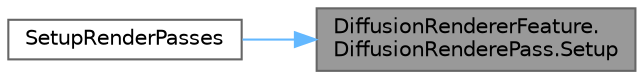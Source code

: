 digraph "DiffusionRendererFeature.DiffusionRenderePass.Setup"
{
 // LATEX_PDF_SIZE
  bgcolor="transparent";
  edge [fontname=Helvetica,fontsize=10,labelfontname=Helvetica,labelfontsize=10];
  node [fontname=Helvetica,fontsize=10,shape=box,height=0.2,width=0.4];
  rankdir="RL";
  Node1 [id="Node000001",label="DiffusionRendererFeature.\lDiffusionRenderePass.Setup",height=0.2,width=0.4,color="gray40", fillcolor="grey60", style="filled", fontcolor="black",tooltip=" "];
  Node1 -> Node2 [id="edge1_Node000001_Node000002",dir="back",color="steelblue1",style="solid",tooltip=" "];
  Node2 [id="Node000002",label="SetupRenderPasses",height=0.2,width=0.4,color="grey40", fillcolor="white", style="filled",URL="$_diffusion_renderer_feature_8cs.html#a89ab3a21cafeac1999132b1fa8a18bad",tooltip=" "];
}
